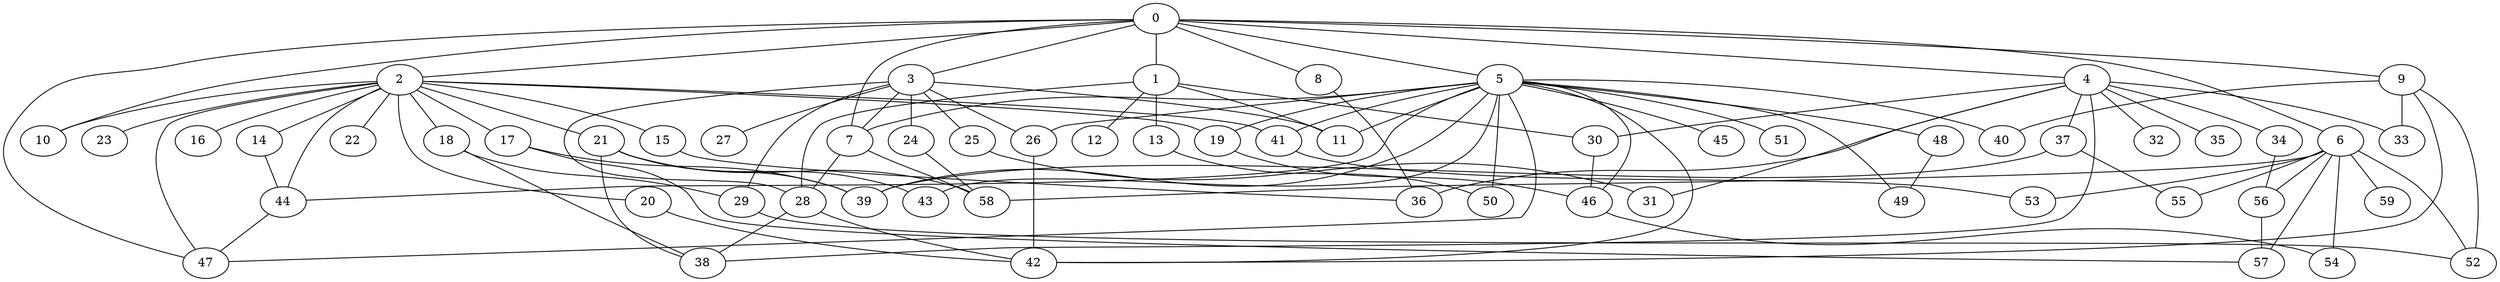 
graph graphname {
    0 -- 1
0 -- 2
0 -- 3
0 -- 4
0 -- 5
0 -- 6
0 -- 7
0 -- 8
0 -- 9
0 -- 10
0 -- 47
1 -- 11
1 -- 12
1 -- 13
1 -- 28
1 -- 30
2 -- 14
2 -- 15
2 -- 16
2 -- 17
2 -- 18
2 -- 19
2 -- 20
2 -- 21
2 -- 22
2 -- 23
2 -- 41
2 -- 10
2 -- 47
2 -- 44
3 -- 24
3 -- 25
3 -- 26
3 -- 27
3 -- 28
3 -- 29
3 -- 11
3 -- 7
4 -- 32
4 -- 34
4 -- 35
4 -- 36
4 -- 37
4 -- 38
4 -- 33
4 -- 30
4 -- 31
5 -- 39
5 -- 40
5 -- 41
5 -- 42
5 -- 43
5 -- 44
5 -- 45
5 -- 46
5 -- 47
5 -- 48
5 -- 49
5 -- 50
5 -- 51
5 -- 19
5 -- 26
5 -- 11
5 -- 7
6 -- 52
6 -- 53
6 -- 54
6 -- 55
6 -- 56
6 -- 57
6 -- 58
6 -- 59
7 -- 58
7 -- 28
8 -- 36
9 -- 33
9 -- 40
9 -- 52
9 -- 42
13 -- 50
14 -- 44
15 -- 36
17 -- 57
17 -- 39
18 -- 38
18 -- 29
19 -- 46
20 -- 42
21 -- 39
21 -- 58
21 -- 38
21 -- 43
24 -- 58
25 -- 31
26 -- 42
28 -- 38
28 -- 42
29 -- 52
30 -- 46
34 -- 56
37 -- 39
37 -- 55
41 -- 53
44 -- 47
46 -- 54
48 -- 49
56 -- 57

}

